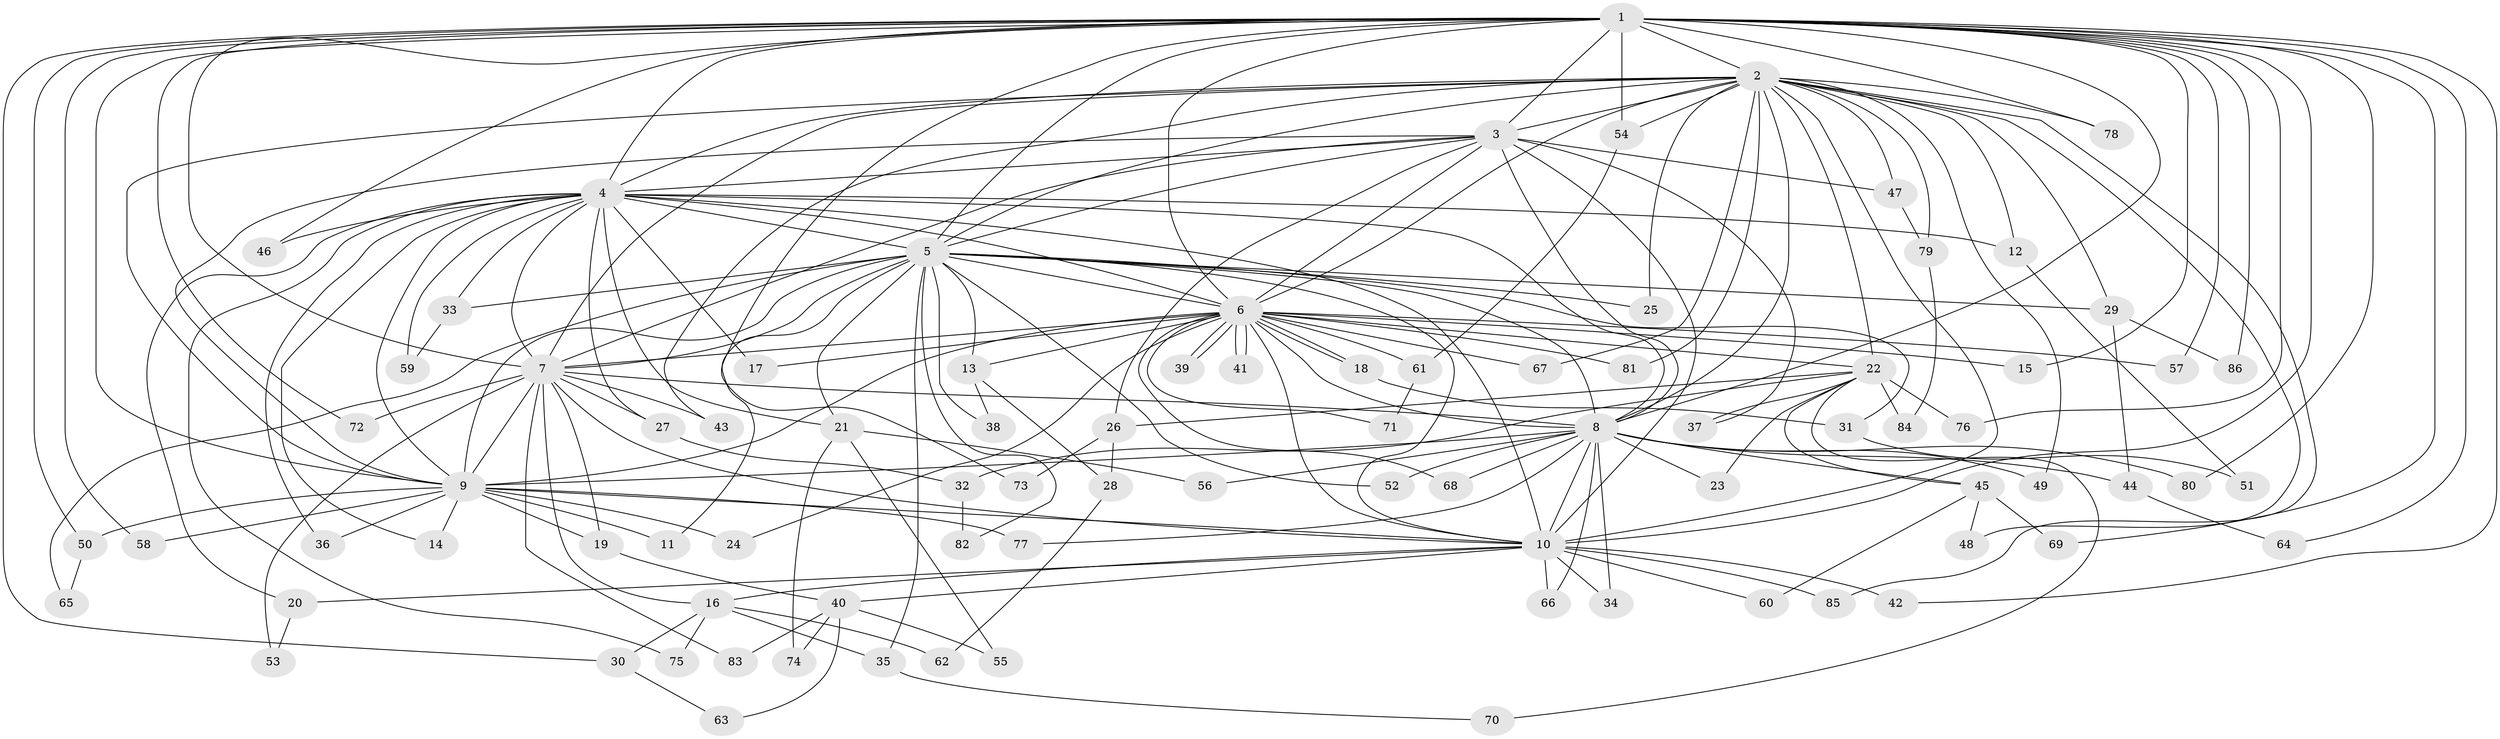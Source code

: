 // Generated by graph-tools (version 1.1) at 2025/11/02/27/25 16:11:08]
// undirected, 86 vertices, 197 edges
graph export_dot {
graph [start="1"]
  node [color=gray90,style=filled];
  1;
  2;
  3;
  4;
  5;
  6;
  7;
  8;
  9;
  10;
  11;
  12;
  13;
  14;
  15;
  16;
  17;
  18;
  19;
  20;
  21;
  22;
  23;
  24;
  25;
  26;
  27;
  28;
  29;
  30;
  31;
  32;
  33;
  34;
  35;
  36;
  37;
  38;
  39;
  40;
  41;
  42;
  43;
  44;
  45;
  46;
  47;
  48;
  49;
  50;
  51;
  52;
  53;
  54;
  55;
  56;
  57;
  58;
  59;
  60;
  61;
  62;
  63;
  64;
  65;
  66;
  67;
  68;
  69;
  70;
  71;
  72;
  73;
  74;
  75;
  76;
  77;
  78;
  79;
  80;
  81;
  82;
  83;
  84;
  85;
  86;
  1 -- 2;
  1 -- 3;
  1 -- 4;
  1 -- 5;
  1 -- 6;
  1 -- 7;
  1 -- 8;
  1 -- 9;
  1 -- 10;
  1 -- 15;
  1 -- 30;
  1 -- 42;
  1 -- 46;
  1 -- 50;
  1 -- 54;
  1 -- 57;
  1 -- 58;
  1 -- 64;
  1 -- 69;
  1 -- 72;
  1 -- 73;
  1 -- 76;
  1 -- 78;
  1 -- 80;
  1 -- 86;
  2 -- 3;
  2 -- 4;
  2 -- 5;
  2 -- 6;
  2 -- 7;
  2 -- 8;
  2 -- 9;
  2 -- 10;
  2 -- 12;
  2 -- 22;
  2 -- 25;
  2 -- 29;
  2 -- 43;
  2 -- 47;
  2 -- 48;
  2 -- 49;
  2 -- 54;
  2 -- 67;
  2 -- 78;
  2 -- 79;
  2 -- 81;
  2 -- 85;
  3 -- 4;
  3 -- 5;
  3 -- 6;
  3 -- 7;
  3 -- 8;
  3 -- 9;
  3 -- 10;
  3 -- 26;
  3 -- 37;
  3 -- 47;
  4 -- 5;
  4 -- 6;
  4 -- 7;
  4 -- 8;
  4 -- 9;
  4 -- 10;
  4 -- 12;
  4 -- 14;
  4 -- 17;
  4 -- 20;
  4 -- 21;
  4 -- 27;
  4 -- 33;
  4 -- 36;
  4 -- 46;
  4 -- 59;
  4 -- 75;
  5 -- 6;
  5 -- 7;
  5 -- 8;
  5 -- 9;
  5 -- 10;
  5 -- 11;
  5 -- 13;
  5 -- 21;
  5 -- 25;
  5 -- 29;
  5 -- 31;
  5 -- 33;
  5 -- 35;
  5 -- 38;
  5 -- 52;
  5 -- 65;
  5 -- 82;
  6 -- 7;
  6 -- 8;
  6 -- 9;
  6 -- 10;
  6 -- 13;
  6 -- 15;
  6 -- 17;
  6 -- 18;
  6 -- 18;
  6 -- 22;
  6 -- 24;
  6 -- 39;
  6 -- 39;
  6 -- 41;
  6 -- 41;
  6 -- 57;
  6 -- 61;
  6 -- 67;
  6 -- 68;
  6 -- 71;
  6 -- 81;
  7 -- 8;
  7 -- 9;
  7 -- 10;
  7 -- 16;
  7 -- 19;
  7 -- 27;
  7 -- 43;
  7 -- 53;
  7 -- 72;
  7 -- 83;
  8 -- 9;
  8 -- 10;
  8 -- 23;
  8 -- 34;
  8 -- 44;
  8 -- 45;
  8 -- 49;
  8 -- 52;
  8 -- 56;
  8 -- 66;
  8 -- 68;
  8 -- 77;
  8 -- 80;
  9 -- 10;
  9 -- 11;
  9 -- 14;
  9 -- 19;
  9 -- 24;
  9 -- 36;
  9 -- 50;
  9 -- 58;
  9 -- 77;
  10 -- 16;
  10 -- 20;
  10 -- 34;
  10 -- 40;
  10 -- 42;
  10 -- 60;
  10 -- 66;
  10 -- 85;
  12 -- 51;
  13 -- 28;
  13 -- 38;
  16 -- 30;
  16 -- 35;
  16 -- 62;
  16 -- 75;
  18 -- 31;
  19 -- 40;
  20 -- 53;
  21 -- 55;
  21 -- 56;
  21 -- 74;
  22 -- 23;
  22 -- 26;
  22 -- 32;
  22 -- 37;
  22 -- 45;
  22 -- 70;
  22 -- 76;
  22 -- 84;
  26 -- 28;
  26 -- 73;
  27 -- 32;
  28 -- 62;
  29 -- 44;
  29 -- 86;
  30 -- 63;
  31 -- 51;
  32 -- 82;
  33 -- 59;
  35 -- 70;
  40 -- 55;
  40 -- 63;
  40 -- 74;
  40 -- 83;
  44 -- 64;
  45 -- 48;
  45 -- 60;
  45 -- 69;
  47 -- 79;
  50 -- 65;
  54 -- 61;
  61 -- 71;
  79 -- 84;
}
